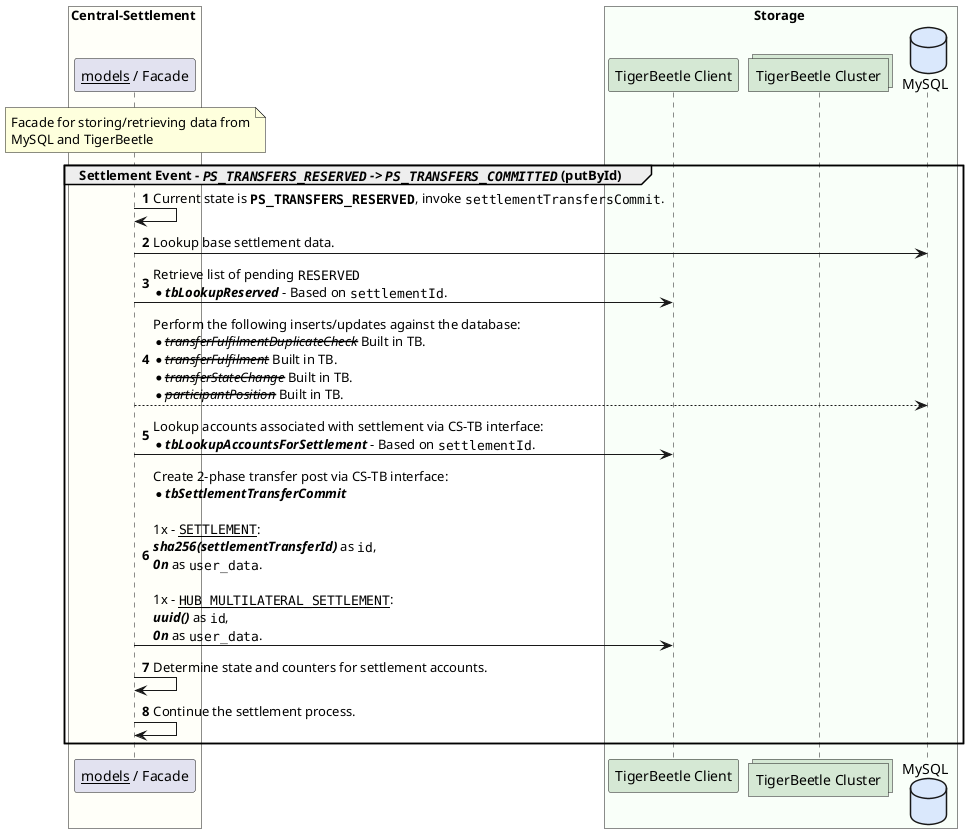 @startuml

box Central-Settlement #FFFFF9
    participant "__models__ / Facade" as cs_facade

    note over cs_facade
        Facade for storing/retrieving data from
        MySQL and TigerBeetle
    end note
end box

box Storage #F9FFF9
	participant "TigerBeetle Client" as tb_client #D5E8D4
	collections "TigerBeetle Cluster" as tb_nodes #D5E8D4
	database "MySQL" as cl_db #DAE8FC
end box

autonumber
group Settlement Event - //""PS_TRANSFERS_RESERVED"" -> ""PS_TRANSFERS_COMMITTED""// (putById)
    cs_facade -> cs_facade : Current state is **""PS_TRANSFERS_RESERVED""**, invoke ""settlementTransfersCommit"".
    cs_facade -> cl_db : Lookup base settlement data.
    cs_facade -> tb_client : Retrieve list of pending ""RESERVED""\n*//**tbLookupReserved**// - Based on ""settlementId"".
    cs_facade --> cl_db : Perform the following inserts/updates against the database:\n*--//transferFulfilmentDuplicateCheck//-- Built in TB.\n*--//transferFulfilment//-- Built in TB.\n*--//transferStateChange//-- Built in TB.\n*--//participantPosition//-- Built in TB.
    cs_facade -> tb_client : Lookup accounts associated with settlement via CS-TB interface:\n*//**tbLookupAccountsForSettlement**// - Based on ""settlementId"".
    cs_facade -> tb_client : Create 2-phase transfer post via CS-TB interface:\n*//**tbSettlementTransferCommit**//\n\n1x - __""SETTLEMENT""__:\n**//sha256(settlementTransferId)//** as ""id"", \n**//0n//** as ""user_data"".\n\n1x - __""HUB_MULTILATERAL_SETTLEMENT""__:\n**//uuid()//** as ""id"", \n**//0n//** as ""user_data"".
    cs_facade -> cs_facade : Determine state and counters for settlement accounts.
    cs_facade -> cs_facade : Continue the settlement process.
end

@enduml
